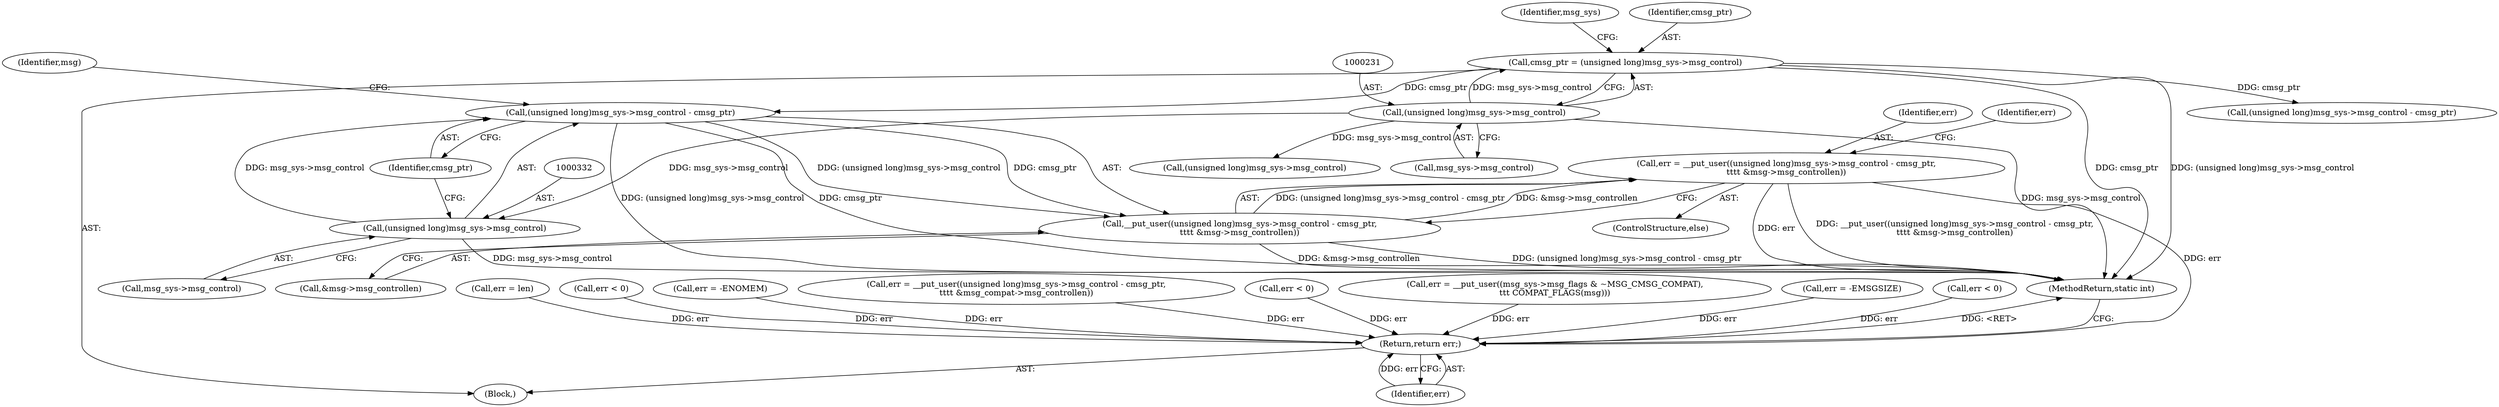 digraph "0_linux_f3d3342602f8bcbf37d7c46641cb9bca7618eb1c_31@integer" {
"1000327" [label="(Call,err = __put_user((unsigned long)msg_sys->msg_control - cmsg_ptr,\n\t\t\t\t &msg->msg_controllen))"];
"1000329" [label="(Call,__put_user((unsigned long)msg_sys->msg_control - cmsg_ptr,\n\t\t\t\t &msg->msg_controllen))"];
"1000330" [label="(Call,(unsigned long)msg_sys->msg_control - cmsg_ptr)"];
"1000331" [label="(Call,(unsigned long)msg_sys->msg_control)"];
"1000230" [label="(Call,(unsigned long)msg_sys->msg_control)"];
"1000228" [label="(Call,cmsg_ptr = (unsigned long)msg_sys->msg_control)"];
"1000355" [label="(Return,return err;)"];
"1000327" [label="(Call,err = __put_user((unsigned long)msg_sys->msg_control - cmsg_ptr,\n\t\t\t\t &msg->msg_controllen))"];
"1000337" [label="(Call,&msg->msg_controllen)"];
"1000336" [label="(Identifier,cmsg_ptr)"];
"1000344" [label="(Call,err = len)"];
"1000228" [label="(Call,cmsg_ptr = (unsigned long)msg_sys->msg_control)"];
"1000237" [label="(Identifier,msg_sys)"];
"1000268" [label="(Call,err < 0)"];
"1000315" [label="(Call,(unsigned long)msg_sys->msg_control - cmsg_ptr)"];
"1000330" [label="(Call,(unsigned long)msg_sys->msg_control - cmsg_ptr)"];
"1000110" [label="(Block,)"];
"1000316" [label="(Call,(unsigned long)msg_sys->msg_control)"];
"1000170" [label="(Call,err = -ENOMEM)"];
"1000312" [label="(Call,err = __put_user((unsigned long)msg_sys->msg_control - cmsg_ptr,\n\t\t\t\t &msg_compat->msg_controllen))"];
"1000232" [label="(Call,msg_sys->msg_control)"];
"1000355" [label="(Return,return err;)"];
"1000357" [label="(MethodReturn,static int)"];
"1000356" [label="(Identifier,err)"];
"1000331" [label="(Call,(unsigned long)msg_sys->msg_control)"];
"1000229" [label="(Identifier,cmsg_ptr)"];
"1000230" [label="(Call,(unsigned long)msg_sys->msg_control)"];
"1000221" [label="(Call,err < 0)"];
"1000339" [label="(Identifier,msg)"];
"1000342" [label="(Identifier,err)"];
"1000326" [label="(ControlStructure,else)"];
"1000333" [label="(Call,msg_sys->msg_control)"];
"1000329" [label="(Call,__put_user((unsigned long)msg_sys->msg_control - cmsg_ptr,\n\t\t\t\t &msg->msg_controllen))"];
"1000328" [label="(Identifier,err)"];
"1000295" [label="(Call,err = __put_user((msg_sys->msg_flags & ~MSG_CMSG_COMPAT),\n\t\t\t COMPAT_FLAGS(msg)))"];
"1000159" [label="(Call,err = -EMSGSIZE)"];
"1000291" [label="(Call,err < 0)"];
"1000327" -> "1000326"  [label="AST: "];
"1000327" -> "1000329"  [label="CFG: "];
"1000328" -> "1000327"  [label="AST: "];
"1000329" -> "1000327"  [label="AST: "];
"1000342" -> "1000327"  [label="CFG: "];
"1000327" -> "1000357"  [label="DDG: err"];
"1000327" -> "1000357"  [label="DDG: __put_user((unsigned long)msg_sys->msg_control - cmsg_ptr,\n\t\t\t\t &msg->msg_controllen)"];
"1000329" -> "1000327"  [label="DDG: (unsigned long)msg_sys->msg_control - cmsg_ptr"];
"1000329" -> "1000327"  [label="DDG: &msg->msg_controllen"];
"1000327" -> "1000355"  [label="DDG: err"];
"1000329" -> "1000337"  [label="CFG: "];
"1000330" -> "1000329"  [label="AST: "];
"1000337" -> "1000329"  [label="AST: "];
"1000329" -> "1000357"  [label="DDG: (unsigned long)msg_sys->msg_control - cmsg_ptr"];
"1000329" -> "1000357"  [label="DDG: &msg->msg_controllen"];
"1000330" -> "1000329"  [label="DDG: (unsigned long)msg_sys->msg_control"];
"1000330" -> "1000329"  [label="DDG: cmsg_ptr"];
"1000330" -> "1000336"  [label="CFG: "];
"1000331" -> "1000330"  [label="AST: "];
"1000336" -> "1000330"  [label="AST: "];
"1000339" -> "1000330"  [label="CFG: "];
"1000330" -> "1000357"  [label="DDG: (unsigned long)msg_sys->msg_control"];
"1000330" -> "1000357"  [label="DDG: cmsg_ptr"];
"1000331" -> "1000330"  [label="DDG: msg_sys->msg_control"];
"1000228" -> "1000330"  [label="DDG: cmsg_ptr"];
"1000331" -> "1000333"  [label="CFG: "];
"1000332" -> "1000331"  [label="AST: "];
"1000333" -> "1000331"  [label="AST: "];
"1000336" -> "1000331"  [label="CFG: "];
"1000331" -> "1000357"  [label="DDG: msg_sys->msg_control"];
"1000230" -> "1000331"  [label="DDG: msg_sys->msg_control"];
"1000230" -> "1000228"  [label="AST: "];
"1000230" -> "1000232"  [label="CFG: "];
"1000231" -> "1000230"  [label="AST: "];
"1000232" -> "1000230"  [label="AST: "];
"1000228" -> "1000230"  [label="CFG: "];
"1000230" -> "1000357"  [label="DDG: msg_sys->msg_control"];
"1000230" -> "1000228"  [label="DDG: msg_sys->msg_control"];
"1000230" -> "1000316"  [label="DDG: msg_sys->msg_control"];
"1000228" -> "1000110"  [label="AST: "];
"1000229" -> "1000228"  [label="AST: "];
"1000237" -> "1000228"  [label="CFG: "];
"1000228" -> "1000357"  [label="DDG: cmsg_ptr"];
"1000228" -> "1000357"  [label="DDG: (unsigned long)msg_sys->msg_control"];
"1000228" -> "1000315"  [label="DDG: cmsg_ptr"];
"1000355" -> "1000110"  [label="AST: "];
"1000355" -> "1000356"  [label="CFG: "];
"1000356" -> "1000355"  [label="AST: "];
"1000357" -> "1000355"  [label="CFG: "];
"1000355" -> "1000357"  [label="DDG: <RET>"];
"1000356" -> "1000355"  [label="DDG: err"];
"1000291" -> "1000355"  [label="DDG: err"];
"1000295" -> "1000355"  [label="DDG: err"];
"1000268" -> "1000355"  [label="DDG: err"];
"1000221" -> "1000355"  [label="DDG: err"];
"1000170" -> "1000355"  [label="DDG: err"];
"1000344" -> "1000355"  [label="DDG: err"];
"1000312" -> "1000355"  [label="DDG: err"];
"1000159" -> "1000355"  [label="DDG: err"];
}
